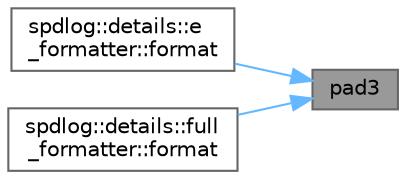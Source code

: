 digraph "pad3"
{
 // LATEX_PDF_SIZE
  bgcolor="transparent";
  edge [fontname=Helvetica,fontsize=10,labelfontname=Helvetica,labelfontsize=10];
  node [fontname=Helvetica,fontsize=10,shape=box,height=0.2,width=0.4];
  rankdir="RL";
  Node1 [id="Node000001",label="pad3",height=0.2,width=0.4,color="gray40", fillcolor="grey60", style="filled", fontcolor="black",tooltip=" "];
  Node1 -> Node2 [id="edge1_Node000001_Node000002",dir="back",color="steelblue1",style="solid",tooltip=" "];
  Node2 [id="Node000002",label="spdlog::details::e\l_formatter::format",height=0.2,width=0.4,color="grey40", fillcolor="white", style="filled",URL="$classspdlog_1_1details_1_1e__formatter.html#af601ebc095d6f89b1546cf6360c6ea2d",tooltip=" "];
  Node1 -> Node3 [id="edge2_Node000001_Node000003",dir="back",color="steelblue1",style="solid",tooltip=" "];
  Node3 [id="Node000003",label="spdlog::details::full\l_formatter::format",height=0.2,width=0.4,color="grey40", fillcolor="white", style="filled",URL="$classspdlog_1_1details_1_1full__formatter.html#a5ed50973366c25de18e5fb95be6bbf77",tooltip=" "];
}
